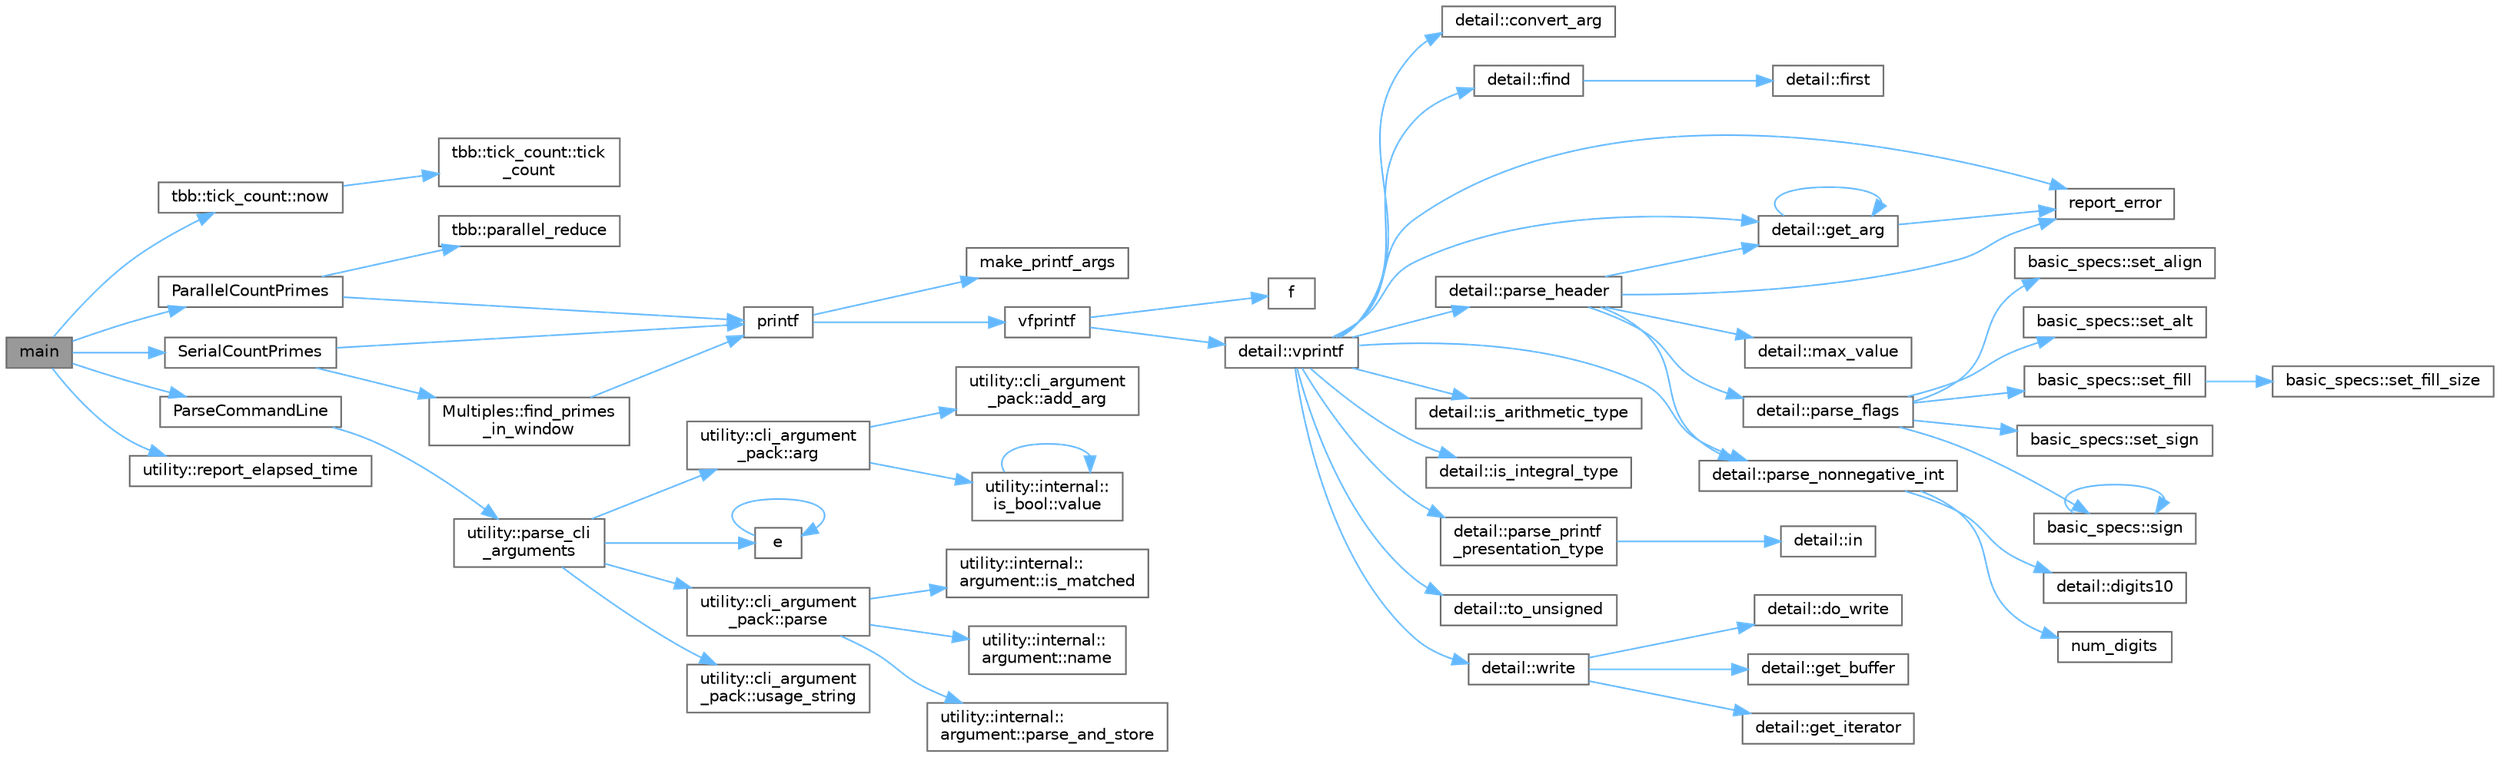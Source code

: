 digraph "main"
{
 // LATEX_PDF_SIZE
  bgcolor="transparent";
  edge [fontname=Helvetica,fontsize=10,labelfontname=Helvetica,labelfontsize=10];
  node [fontname=Helvetica,fontsize=10,shape=box,height=0.2,width=0.4];
  rankdir="LR";
  Node1 [id="Node000001",label="main",height=0.2,width=0.4,color="gray40", fillcolor="grey60", style="filled", fontcolor="black",tooltip=" "];
  Node1 -> Node2 [id="edge60_Node000001_Node000002",color="steelblue1",style="solid",tooltip=" "];
  Node2 [id="Node000002",label="tbb::tick_count::now",height=0.2,width=0.4,color="grey40", fillcolor="white", style="filled",URL="$classtbb_1_1tick__count.html#a74dcecde7431ff4591d7c46fc1d50d7e",tooltip="Return current time."];
  Node2 -> Node3 [id="edge61_Node000002_Node000003",color="steelblue1",style="solid",tooltip=" "];
  Node3 [id="Node000003",label="tbb::tick_count::tick\l_count",height=0.2,width=0.4,color="grey40", fillcolor="white", style="filled",URL="$classtbb_1_1tick__count.html#a9f1daa0b7a4feb800f802b4be1f1e497",tooltip="Construct an absolute timestamp initialized to zero."];
  Node1 -> Node4 [id="edge62_Node000001_Node000004",color="steelblue1",style="solid",tooltip=" "];
  Node4 [id="Node000004",label="ParallelCountPrimes",height=0.2,width=0.4,color="grey40", fillcolor="white", style="filled",URL="$primes_8cpp.html#a1b4497557530098ea9935841b2720919",tooltip="Count number of primes between 0 and n"];
  Node4 -> Node5 [id="edge63_Node000004_Node000005",color="steelblue1",style="solid",tooltip=" "];
  Node5 [id="Node000005",label="tbb::parallel_reduce",height=0.2,width=0.4,color="grey40", fillcolor="white", style="filled",URL="$group__algorithms.html#ga7b1ce9568e0a0efe1bd2d55677bc6687",tooltip="Parallel iteration with reduction and default partitioner."];
  Node4 -> Node6 [id="edge64_Node000004_Node000006",color="steelblue1",style="solid",tooltip=" "];
  Node6 [id="Node000006",label="printf",height=0.2,width=0.4,color="grey40", fillcolor="white", style="filled",URL="$printf_8h.html#aee3ed3a831f25f07e7be3919fff2203a",tooltip=" "];
  Node6 -> Node7 [id="edge65_Node000006_Node000007",color="steelblue1",style="solid",tooltip=" "];
  Node7 [id="Node000007",label="make_printf_args",height=0.2,width=0.4,color="grey40", fillcolor="white", style="filled",URL="$printf_8h.html#a27dcc0efcda04388971dbea3c875f122",tooltip=" "];
  Node6 -> Node8 [id="edge66_Node000006_Node000008",color="steelblue1",style="solid",tooltip=" "];
  Node8 [id="Node000008",label="vfprintf",height=0.2,width=0.4,color="grey40", fillcolor="white", style="filled",URL="$printf_8h.html#abb30aad964fc771fb52cf3ad88649df2",tooltip=" "];
  Node8 -> Node9 [id="edge67_Node000008_Node000009",color="steelblue1",style="solid",tooltip=" "];
  Node9 [id="Node000009",label="f",height=0.2,width=0.4,color="grey40", fillcolor="white", style="filled",URL="$cxx11__tensor__map_8cpp.html#a7f507fea02198f6cb81c86640c7b1a4e",tooltip=" "];
  Node8 -> Node10 [id="edge68_Node000008_Node000010",color="steelblue1",style="solid",tooltip=" "];
  Node10 [id="Node000010",label="detail::vprintf",height=0.2,width=0.4,color="grey40", fillcolor="white", style="filled",URL="$namespacedetail.html#a1c8c2218e4c822aa8f743fb9c573717f",tooltip=" "];
  Node10 -> Node11 [id="edge69_Node000010_Node000011",color="steelblue1",style="solid",tooltip=" "];
  Node11 [id="Node000011",label="detail::convert_arg",height=0.2,width=0.4,color="grey40", fillcolor="white", style="filled",URL="$namespacedetail.html#a03c11572c9a664266d6925f327dec7f3",tooltip=" "];
  Node10 -> Node12 [id="edge70_Node000010_Node000012",color="steelblue1",style="solid",tooltip=" "];
  Node12 [id="Node000012",label="detail::find",height=0.2,width=0.4,color="grey40", fillcolor="white", style="filled",URL="$namespacedetail.html#a6b71952fab3dc32f3edb2c3e9811d8d9",tooltip=" "];
  Node12 -> Node13 [id="edge71_Node000012_Node000013",color="steelblue1",style="solid",tooltip=" "];
  Node13 [id="Node000013",label="detail::first",height=0.2,width=0.4,color="grey40", fillcolor="white", style="filled",URL="$namespacedetail.html#a02319a3deb124802b88b61f85987df5e",tooltip=" "];
  Node10 -> Node14 [id="edge72_Node000010_Node000014",color="steelblue1",style="solid",tooltip=" "];
  Node14 [id="Node000014",label="detail::get_arg",height=0.2,width=0.4,color="grey40", fillcolor="white", style="filled",URL="$namespacedetail.html#a342ef250e45bd09b2ef666b6fae1c355",tooltip=" "];
  Node14 -> Node14 [id="edge73_Node000014_Node000014",color="steelblue1",style="solid",tooltip=" "];
  Node14 -> Node15 [id="edge74_Node000014_Node000015",color="steelblue1",style="solid",tooltip=" "];
  Node15 [id="Node000015",label="report_error",height=0.2,width=0.4,color="grey40", fillcolor="white", style="filled",URL="$format-inl_8h.html#a5555893692b00b61b3886349332fd01f",tooltip=" "];
  Node10 -> Node16 [id="edge75_Node000010_Node000016",color="steelblue1",style="solid",tooltip=" "];
  Node16 [id="Node000016",label="detail::is_arithmetic_type",height=0.2,width=0.4,color="grey40", fillcolor="white", style="filled",URL="$namespacedetail.html#a802c50a56a3495fdab6020b375ba1389",tooltip=" "];
  Node10 -> Node17 [id="edge76_Node000010_Node000017",color="steelblue1",style="solid",tooltip=" "];
  Node17 [id="Node000017",label="detail::is_integral_type",height=0.2,width=0.4,color="grey40", fillcolor="white", style="filled",URL="$namespacedetail.html#a2a60f8d1bee41b803f43fc42b707b5d1",tooltip=" "];
  Node10 -> Node18 [id="edge77_Node000010_Node000018",color="steelblue1",style="solid",tooltip=" "];
  Node18 [id="Node000018",label="detail::parse_header",height=0.2,width=0.4,color="grey40", fillcolor="white", style="filled",URL="$namespacedetail.html#afc9d93e58b8edb8077f8bc8eee7f4035",tooltip=" "];
  Node18 -> Node14 [id="edge78_Node000018_Node000014",color="steelblue1",style="solid",tooltip=" "];
  Node18 -> Node19 [id="edge79_Node000018_Node000019",color="steelblue1",style="solid",tooltip=" "];
  Node19 [id="Node000019",label="detail::max_value",height=0.2,width=0.4,color="grey40", fillcolor="white", style="filled",URL="$namespacedetail.html#a45c2130c44ebe54179eafcee3cda2bfb",tooltip=" "];
  Node18 -> Node20 [id="edge80_Node000018_Node000020",color="steelblue1",style="solid",tooltip=" "];
  Node20 [id="Node000020",label="detail::parse_flags",height=0.2,width=0.4,color="grey40", fillcolor="white", style="filled",URL="$namespacedetail.html#a4213daed116a37e1767881da51238261",tooltip=" "];
  Node20 -> Node21 [id="edge81_Node000020_Node000021",color="steelblue1",style="solid",tooltip=" "];
  Node21 [id="Node000021",label="basic_specs::set_align",height=0.2,width=0.4,color="grey40", fillcolor="white", style="filled",URL="$classbasic__specs.html#ad73b6f854341aaabc744bf54e6ea6af6",tooltip=" "];
  Node20 -> Node22 [id="edge82_Node000020_Node000022",color="steelblue1",style="solid",tooltip=" "];
  Node22 [id="Node000022",label="basic_specs::set_alt",height=0.2,width=0.4,color="grey40", fillcolor="white", style="filled",URL="$classbasic__specs.html#a5f10314706a8a3d579f882f30d283b61",tooltip=" "];
  Node20 -> Node23 [id="edge83_Node000020_Node000023",color="steelblue1",style="solid",tooltip=" "];
  Node23 [id="Node000023",label="basic_specs::set_fill",height=0.2,width=0.4,color="grey40", fillcolor="white", style="filled",URL="$classbasic__specs.html#a1600987fb39fed5dfdac21b218061a9e",tooltip=" "];
  Node23 -> Node24 [id="edge84_Node000023_Node000024",color="steelblue1",style="solid",tooltip=" "];
  Node24 [id="Node000024",label="basic_specs::set_fill_size",height=0.2,width=0.4,color="grey40", fillcolor="white", style="filled",URL="$classbasic__specs.html#a4b36db5ad1e38169bd6653635d5e69cd",tooltip=" "];
  Node20 -> Node25 [id="edge85_Node000020_Node000025",color="steelblue1",style="solid",tooltip=" "];
  Node25 [id="Node000025",label="basic_specs::set_sign",height=0.2,width=0.4,color="grey40", fillcolor="white", style="filled",URL="$classbasic__specs.html#a7020ec66ba6918727e4102567c5c731a",tooltip=" "];
  Node20 -> Node26 [id="edge86_Node000020_Node000026",color="steelblue1",style="solid",tooltip=" "];
  Node26 [id="Node000026",label="basic_specs::sign",height=0.2,width=0.4,color="grey40", fillcolor="white", style="filled",URL="$classbasic__specs.html#a380e6ff33a8ae05e3ef479bf95696ad2",tooltip=" "];
  Node26 -> Node26 [id="edge87_Node000026_Node000026",color="steelblue1",style="solid",tooltip=" "];
  Node18 -> Node27 [id="edge88_Node000018_Node000027",color="steelblue1",style="solid",tooltip=" "];
  Node27 [id="Node000027",label="detail::parse_nonnegative_int",height=0.2,width=0.4,color="grey40", fillcolor="white", style="filled",URL="$namespacedetail.html#a338caba782225e115a9902d4d0835f5f",tooltip=" "];
  Node27 -> Node28 [id="edge89_Node000027_Node000028",color="steelblue1",style="solid",tooltip=" "];
  Node28 [id="Node000028",label="detail::digits10",height=0.2,width=0.4,color="grey40", fillcolor="white", style="filled",URL="$namespacedetail.html#a3a043db05db2d07deb2d98ba2d04b4eb",tooltip=" "];
  Node27 -> Node29 [id="edge90_Node000027_Node000029",color="steelblue1",style="solid",tooltip=" "];
  Node29 [id="Node000029",label="num_digits",height=0.2,width=0.4,color="grey40", fillcolor="white", style="filled",URL="$_sequence_8c.html#aa16e8c03d098498ad9c8839cf2c48044",tooltip=" "];
  Node18 -> Node15 [id="edge91_Node000018_Node000015",color="steelblue1",style="solid",tooltip=" "];
  Node10 -> Node27 [id="edge92_Node000010_Node000027",color="steelblue1",style="solid",tooltip=" "];
  Node10 -> Node30 [id="edge93_Node000010_Node000030",color="steelblue1",style="solid",tooltip=" "];
  Node30 [id="Node000030",label="detail::parse_printf\l_presentation_type",height=0.2,width=0.4,color="grey40", fillcolor="white", style="filled",URL="$namespacedetail.html#aa2cb095169b23e3a66260ad7078f44cc",tooltip=" "];
  Node30 -> Node31 [id="edge94_Node000030_Node000031",color="steelblue1",style="solid",tooltip=" "];
  Node31 [id="Node000031",label="detail::in",height=0.2,width=0.4,color="grey40", fillcolor="white", style="filled",URL="$namespacedetail.html#a52a5e2ed06c229dcf95ea5c46d48d05e",tooltip=" "];
  Node10 -> Node15 [id="edge95_Node000010_Node000015",color="steelblue1",style="solid",tooltip=" "];
  Node10 -> Node32 [id="edge96_Node000010_Node000032",color="steelblue1",style="solid",tooltip=" "];
  Node32 [id="Node000032",label="detail::to_unsigned",height=0.2,width=0.4,color="grey40", fillcolor="white", style="filled",URL="$namespacedetail.html#a4855e668246c731a97484efc329f2aac",tooltip=" "];
  Node10 -> Node33 [id="edge97_Node000010_Node000033",color="steelblue1",style="solid",tooltip=" "];
  Node33 [id="Node000033",label="detail::write",height=0.2,width=0.4,color="grey40", fillcolor="white", style="filled",URL="$namespacedetail.html#a29dacf26eedc9e3575fb57329a5ca0a3",tooltip=" "];
  Node33 -> Node34 [id="edge98_Node000033_Node000034",color="steelblue1",style="solid",tooltip=" "];
  Node34 [id="Node000034",label="detail::do_write",height=0.2,width=0.4,color="grey40", fillcolor="white", style="filled",URL="$namespacedetail.html#a5007cc441bd246a9096070c10d1ea683",tooltip=" "];
  Node33 -> Node35 [id="edge99_Node000033_Node000035",color="steelblue1",style="solid",tooltip=" "];
  Node35 [id="Node000035",label="detail::get_buffer",height=0.2,width=0.4,color="grey40", fillcolor="white", style="filled",URL="$namespacedetail.html#ad803bb19df422bc4c4f92d75c7564437",tooltip=" "];
  Node33 -> Node36 [id="edge100_Node000033_Node000036",color="steelblue1",style="solid",tooltip=" "];
  Node36 [id="Node000036",label="detail::get_iterator",height=0.2,width=0.4,color="grey40", fillcolor="white", style="filled",URL="$namespacedetail.html#a05e3e231207d3f28f83261c2e7ad2fe5",tooltip=" "];
  Node1 -> Node37 [id="edge101_Node000001_Node000037",color="steelblue1",style="solid",tooltip=" "];
  Node37 [id="Node000037",label="ParseCommandLine",height=0.2,width=0.4,color="grey40", fillcolor="white", style="filled",URL="$external_2taskflow_23rd-party_2tbb_2examples_2parallel__do_2parallel__preorder_2main_8cpp.html#aba1e371735dfdd70aa853ca1a537bf37",tooltip="Parse the command line."];
  Node37 -> Node38 [id="edge102_Node000037_Node000038",color="steelblue1",style="solid",tooltip=" "];
  Node38 [id="Node000038",label="utility::parse_cli\l_arguments",height=0.2,width=0.4,color="grey40", fillcolor="white", style="filled",URL="$namespaceutility.html#abe6afd617ae93bf41147e2d82c23eb07",tooltip=" "];
  Node38 -> Node39 [id="edge103_Node000038_Node000039",color="steelblue1",style="solid",tooltip=" "];
  Node39 [id="Node000039",label="utility::cli_argument\l_pack::arg",height=0.2,width=0.4,color="grey40", fillcolor="white", style="filled",URL="$classutility_1_1cli__argument__pack.html#a6fbf22de34c039d07dcc2a93371dccd2",tooltip=" "];
  Node39 -> Node40 [id="edge104_Node000039_Node000040",color="steelblue1",style="solid",tooltip=" "];
  Node40 [id="Node000040",label="utility::cli_argument\l_pack::add_arg",height=0.2,width=0.4,color="grey40", fillcolor="white", style="filled",URL="$classutility_1_1cli__argument__pack.html#ae9d77e671f643cbce799513cbad1b521",tooltip=" "];
  Node39 -> Node41 [id="edge105_Node000039_Node000041",color="steelblue1",style="solid",tooltip=" "];
  Node41 [id="Node000041",label="utility::internal::\lis_bool::value",height=0.2,width=0.4,color="grey40", fillcolor="white", style="filled",URL="$structutility_1_1internal_1_1is__bool.html#a9e899b2b07167e9ac4e6e448db6de089",tooltip=" "];
  Node41 -> Node41 [id="edge106_Node000041_Node000041",color="steelblue1",style="solid",tooltip=" "];
  Node38 -> Node42 [id="edge107_Node000038_Node000042",color="steelblue1",style="solid",tooltip=" "];
  Node42 [id="Node000042",label="e",height=0.2,width=0.4,color="grey40", fillcolor="white", style="filled",URL="$_cwise__array__power__array_8cpp.html#a9cb86ff854760bf91a154f2724a9101d",tooltip=" "];
  Node42 -> Node42 [id="edge108_Node000042_Node000042",color="steelblue1",style="solid",tooltip=" "];
  Node38 -> Node43 [id="edge109_Node000038_Node000043",color="steelblue1",style="solid",tooltip=" "];
  Node43 [id="Node000043",label="utility::cli_argument\l_pack::parse",height=0.2,width=0.4,color="grey40", fillcolor="white", style="filled",URL="$classutility_1_1cli__argument__pack.html#a2d2ad74e2412fe7a37caebd4344e72c4",tooltip=" "];
  Node43 -> Node44 [id="edge110_Node000043_Node000044",color="steelblue1",style="solid",tooltip=" "];
  Node44 [id="Node000044",label="utility::internal::\largument::is_matched",height=0.2,width=0.4,color="grey40", fillcolor="white", style="filled",URL="$classutility_1_1internal_1_1argument.html#a04d4a0e3ef44468119adf8c9f5d178f7",tooltip=" "];
  Node43 -> Node45 [id="edge111_Node000043_Node000045",color="steelblue1",style="solid",tooltip=" "];
  Node45 [id="Node000045",label="utility::internal::\largument::name",height=0.2,width=0.4,color="grey40", fillcolor="white", style="filled",URL="$classutility_1_1internal_1_1argument.html#af375e897332910e76785a83469e962d9",tooltip=" "];
  Node43 -> Node46 [id="edge112_Node000043_Node000046",color="steelblue1",style="solid",tooltip=" "];
  Node46 [id="Node000046",label="utility::internal::\largument::parse_and_store",height=0.2,width=0.4,color="grey40", fillcolor="white", style="filled",URL="$classutility_1_1internal_1_1argument.html#adb0075ddfc3a518aca921cea60614315",tooltip=" "];
  Node38 -> Node47 [id="edge113_Node000038_Node000047",color="steelblue1",style="solid",tooltip=" "];
  Node47 [id="Node000047",label="utility::cli_argument\l_pack::usage_string",height=0.2,width=0.4,color="grey40", fillcolor="white", style="filled",URL="$classutility_1_1cli__argument__pack.html#ab6094713efb41401d3c1d10a1598fa71",tooltip=" "];
  Node1 -> Node48 [id="edge114_Node000001_Node000048",color="steelblue1",style="solid",tooltip=" "];
  Node48 [id="Node000048",label="utility::report_elapsed_time",height=0.2,width=0.4,color="grey40", fillcolor="white", style="filled",URL="$namespaceutility.html#ad150a0029de7ebcbcf8fce30429f57c3",tooltip=" "];
  Node1 -> Node49 [id="edge115_Node000001_Node000049",color="steelblue1",style="solid",tooltip=" "];
  Node49 [id="Node000049",label="SerialCountPrimes",height=0.2,width=0.4,color="grey40", fillcolor="white", style="filled",URL="$primes_8cpp.html#a56b9e09c3764cea1f1afb27e0a500253",tooltip="Count number of primes between 0 and n"];
  Node49 -> Node50 [id="edge116_Node000049_Node000050",color="steelblue1",style="solid",tooltip=" "];
  Node50 [id="Node000050",label="Multiples::find_primes\l_in_window",height=0.2,width=0.4,color="grey40", fillcolor="white", style="filled",URL="$class_multiples.html#a997a1be68df34c19b38fcbcb81f001cb",tooltip="Find primes in range [start,window_size), advancing my_striker as we go."];
  Node50 -> Node6 [id="edge117_Node000050_Node000006",color="steelblue1",style="solid",tooltip=" "];
  Node49 -> Node6 [id="edge118_Node000049_Node000006",color="steelblue1",style="solid",tooltip=" "];
}
